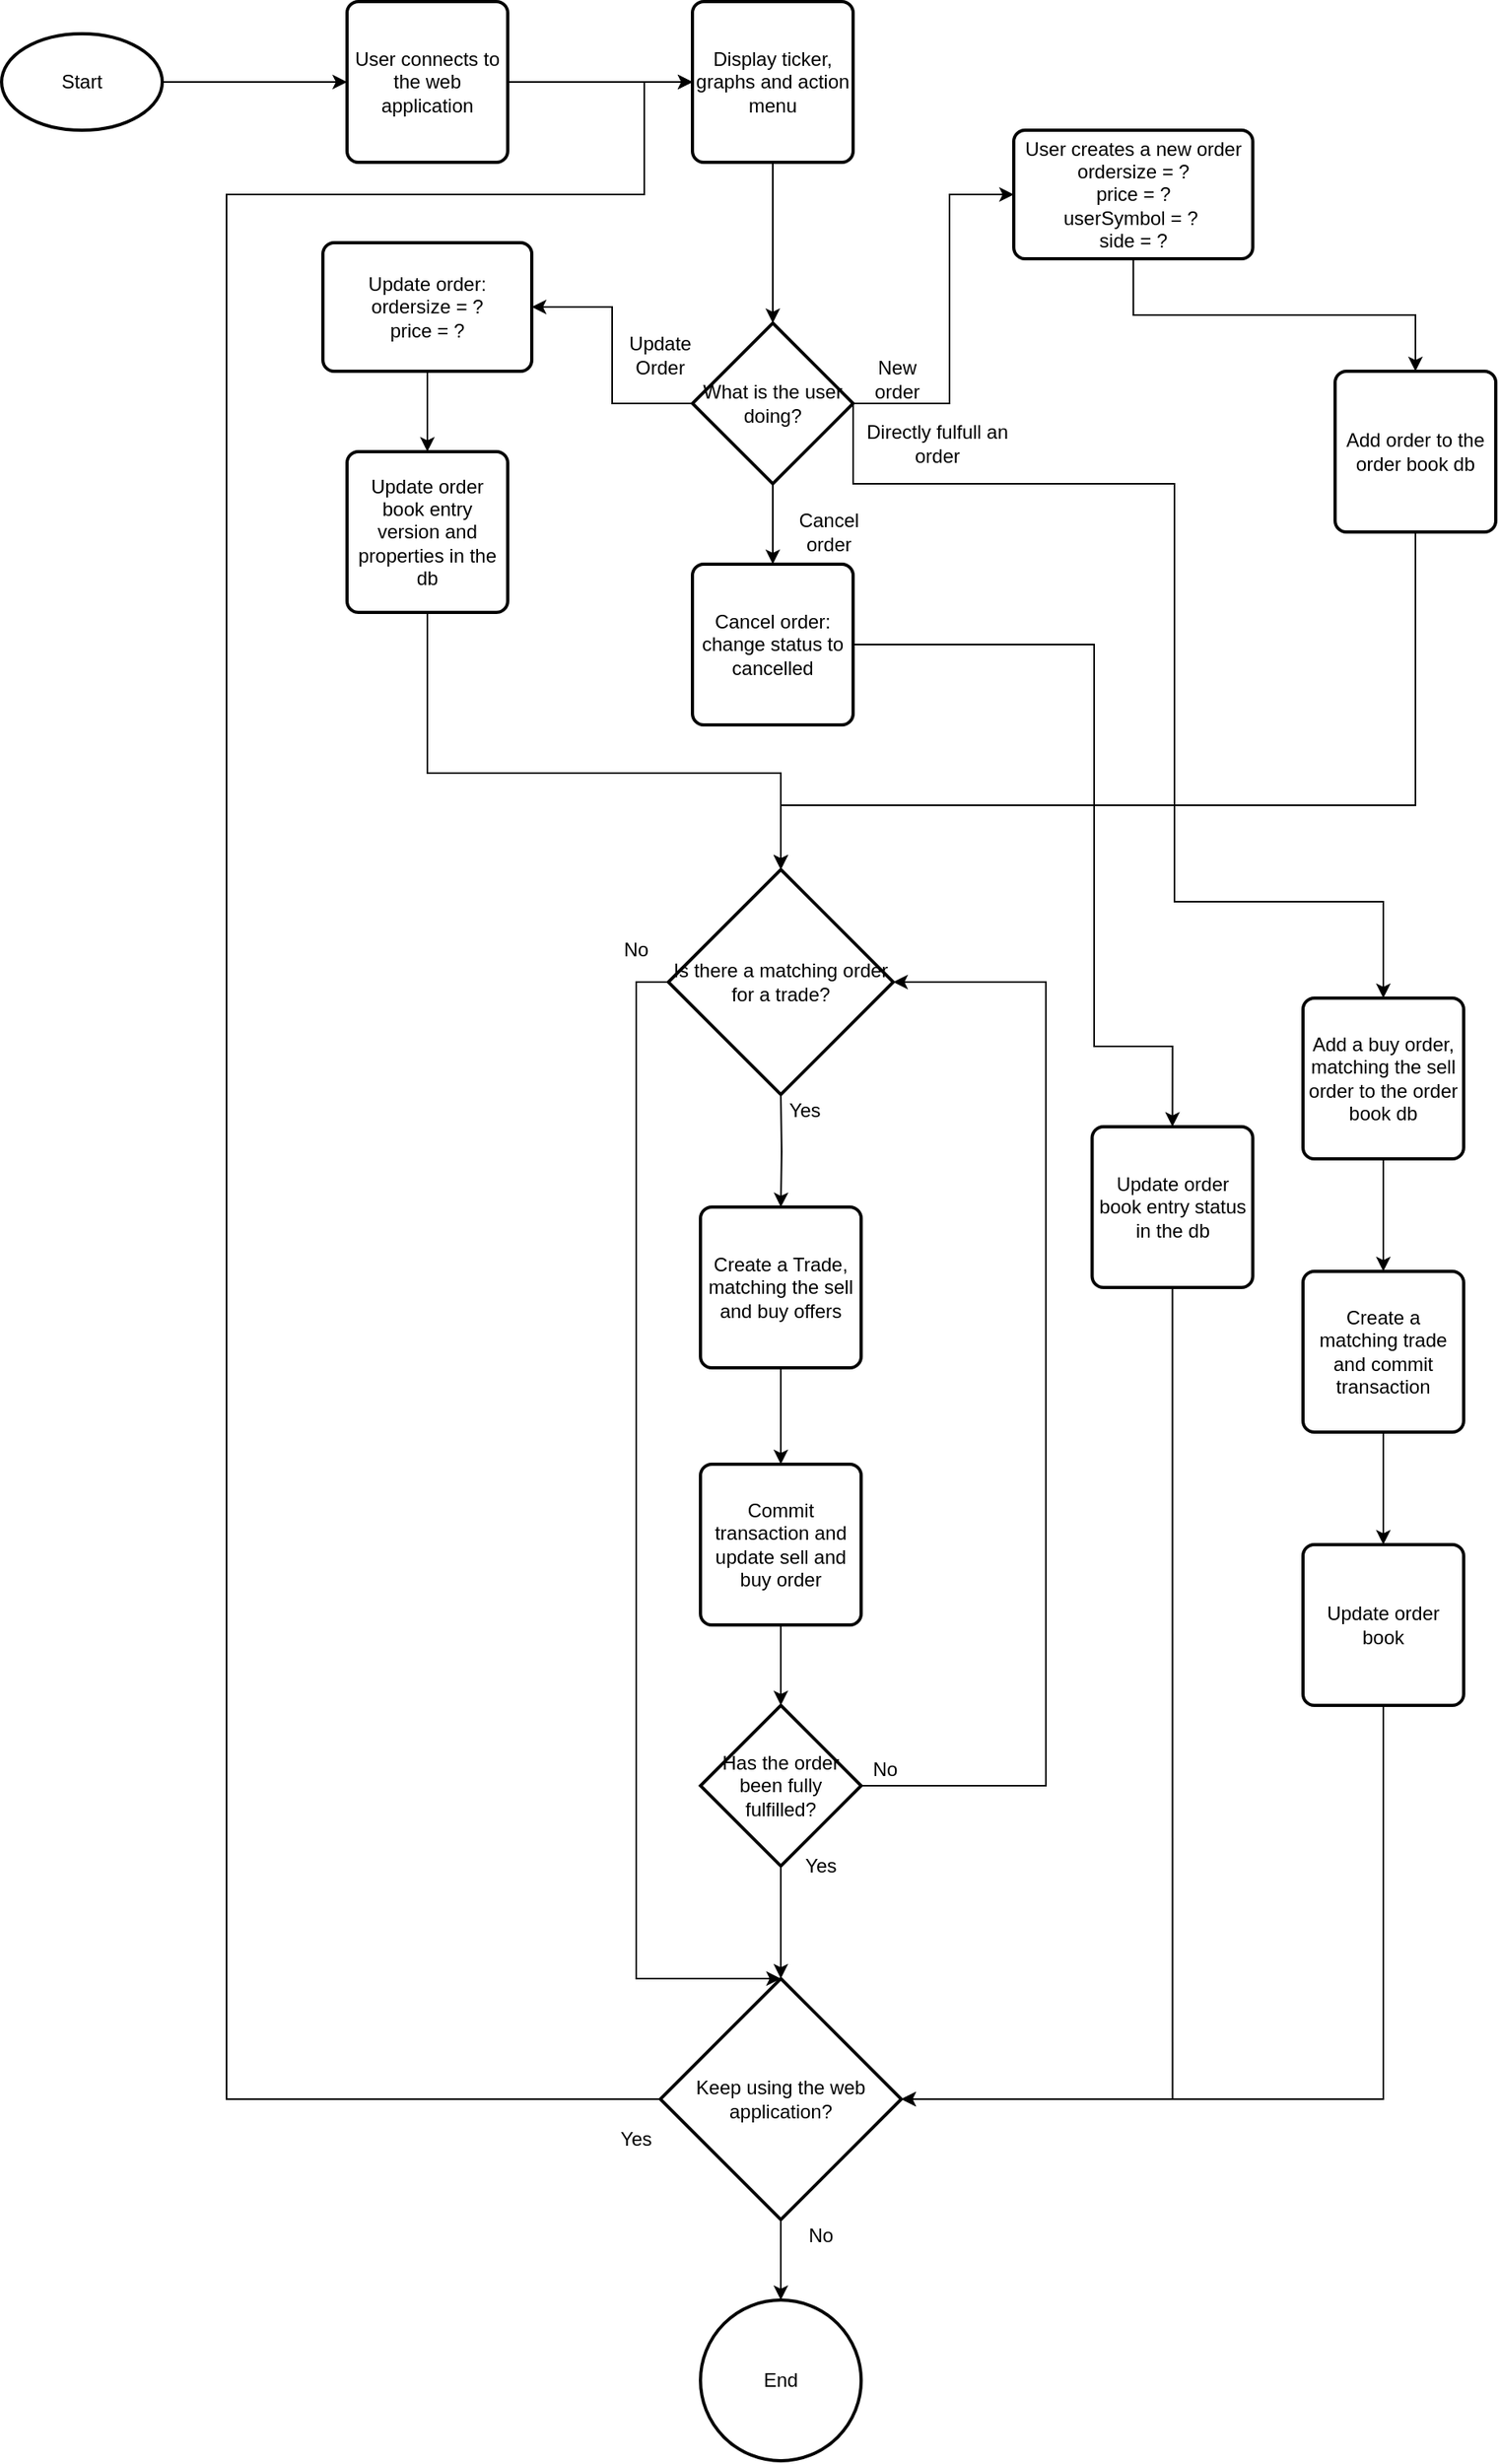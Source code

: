<mxfile version="13.6.4" type="device" pages="2"><diagram name="Class Diagram" id="c9db0220-8083-56f3-ca83-edcdcd058819"><mxGraphModel dx="1038" dy="575" grid="1" gridSize="10" guides="1" tooltips="1" connect="1" arrows="1" fold="1" page="1" pageScale="1.5" pageWidth="826" pageHeight="1169" background="#ffffff" math="0" shadow="0"><root><mxCell id="0" style=";html=1;"/><mxCell id="1" style=";html=1;" parent="0"/><mxCell id="uAlCHjeDoENO9t3hPxoc-18" style="edgeStyle=orthogonalEdgeStyle;rounded=0;orthogonalLoop=1;jettySize=auto;html=1;exitX=1;exitY=0.5;exitDx=0;exitDy=0;exitPerimeter=0;entryX=0;entryY=0.5;entryDx=0;entryDy=0;" parent="1" source="UFFbLQDAGfpdhHwSyLC5-91" target="uAlCHjeDoENO9t3hPxoc-12" edge="1"><mxGeometry relative="1" as="geometry"/></mxCell><mxCell id="UFFbLQDAGfpdhHwSyLC5-91" value="Start" style="strokeWidth=2;html=1;shape=mxgraph.flowchart.start_1;whiteSpace=wrap;" parent="1" vertex="1"><mxGeometry x="130" y="90" width="100" height="60" as="geometry"/></mxCell><mxCell id="UFFbLQDAGfpdhHwSyLC5-118" style="edgeStyle=orthogonalEdgeStyle;rounded=0;orthogonalLoop=1;jettySize=auto;html=1;exitX=0.5;exitY=1;exitDx=0;exitDy=0;entryX=0.5;entryY=0;entryDx=0;entryDy=0;" parent="1" source="UFFbLQDAGfpdhHwSyLC5-92" target="UFFbLQDAGfpdhHwSyLC5-98" edge="1"><mxGeometry relative="1" as="geometry"/></mxCell><mxCell id="UFFbLQDAGfpdhHwSyLC5-92" value="User creates a new order&lt;br&gt;ordersize = ?&lt;br&gt;price = ?&lt;br&gt;userSymbol = ?&amp;nbsp;&lt;br&gt;side = ?" style="rounded=1;whiteSpace=wrap;html=1;absoluteArcSize=1;arcSize=14;strokeWidth=2;" parent="1" vertex="1"><mxGeometry x="760" y="150" width="148.75" height="80" as="geometry"/></mxCell><mxCell id="UFFbLQDAGfpdhHwSyLC5-115" style="edgeStyle=orthogonalEdgeStyle;rounded=0;orthogonalLoop=1;jettySize=auto;html=1;exitX=0.5;exitY=1;exitDx=0;exitDy=0;entryX=0.5;entryY=0;entryDx=0;entryDy=0;entryPerimeter=0;" parent="1" source="UFFbLQDAGfpdhHwSyLC5-98" target="UFFbLQDAGfpdhHwSyLC5-126" edge="1"><mxGeometry relative="1" as="geometry"><mxPoint x="615" y="500" as="targetPoint"/><Array as="points"><mxPoint x="1010" y="570"/><mxPoint x="615" y="570"/></Array></mxGeometry></mxCell><mxCell id="UFFbLQDAGfpdhHwSyLC5-98" value="Add order to the order book db" style="rounded=1;whiteSpace=wrap;html=1;absoluteArcSize=1;arcSize=14;strokeWidth=2;" parent="1" vertex="1"><mxGeometry x="960" y="300" width="100" height="100" as="geometry"/></mxCell><mxCell id="UFFbLQDAGfpdhHwSyLC5-109" style="edgeStyle=orthogonalEdgeStyle;rounded=0;orthogonalLoop=1;jettySize=auto;html=1;exitX=0.5;exitY=1;exitDx=0;exitDy=0;entryX=0.5;entryY=0;entryDx=0;entryDy=0;" parent="1" source="UFFbLQDAGfpdhHwSyLC5-105" target="UFFbLQDAGfpdhHwSyLC5-108" edge="1"><mxGeometry relative="1" as="geometry"/></mxCell><mxCell id="UFFbLQDAGfpdhHwSyLC5-105" value="Create a Trade, matching the sell and buy offers" style="rounded=1;whiteSpace=wrap;html=1;absoluteArcSize=1;arcSize=14;strokeWidth=2;" parent="1" vertex="1"><mxGeometry x="565" y="820" width="100" height="100" as="geometry"/></mxCell><mxCell id="UFFbLQDAGfpdhHwSyLC5-131" style="edgeStyle=orthogonalEdgeStyle;rounded=0;orthogonalLoop=1;jettySize=auto;html=1;exitX=0.5;exitY=1;exitDx=0;exitDy=0;entryX=0.5;entryY=0;entryDx=0;entryDy=0;entryPerimeter=0;" parent="1" source="UFFbLQDAGfpdhHwSyLC5-108" target="UFFbLQDAGfpdhHwSyLC5-130" edge="1"><mxGeometry relative="1" as="geometry"/></mxCell><mxCell id="UFFbLQDAGfpdhHwSyLC5-108" value="Commit transaction and update sell and buy order" style="rounded=1;whiteSpace=wrap;html=1;absoluteArcSize=1;arcSize=14;strokeWidth=2;" parent="1" vertex="1"><mxGeometry x="565" y="980" width="100" height="100" as="geometry"/></mxCell><mxCell id="UFFbLQDAGfpdhHwSyLC5-127" style="edgeStyle=orthogonalEdgeStyle;rounded=0;orthogonalLoop=1;jettySize=auto;html=1;exitX=0.5;exitY=1;exitDx=0;exitDy=0;exitPerimeter=0;entryX=0.5;entryY=0;entryDx=0;entryDy=0;" parent="1" target="UFFbLQDAGfpdhHwSyLC5-105" edge="1"><mxGeometry relative="1" as="geometry"><mxPoint x="615" y="750" as="sourcePoint"/></mxGeometry></mxCell><mxCell id="uAlCHjeDoENO9t3hPxoc-43" style="edgeStyle=orthogonalEdgeStyle;rounded=0;orthogonalLoop=1;jettySize=auto;html=1;exitX=0;exitY=0.5;exitDx=0;exitDy=0;exitPerimeter=0;entryX=0.5;entryY=0;entryDx=0;entryDy=0;entryPerimeter=0;" parent="1" source="UFFbLQDAGfpdhHwSyLC5-126" target="uAlCHjeDoENO9t3hPxoc-38" edge="1"><mxGeometry relative="1" as="geometry"><Array as="points"><mxPoint x="525" y="680"/><mxPoint x="525" y="1300"/></Array></mxGeometry></mxCell><mxCell id="UFFbLQDAGfpdhHwSyLC5-126" value="Is there a matching order for a trade?" style="strokeWidth=2;html=1;shape=mxgraph.flowchart.decision;whiteSpace=wrap;" parent="1" vertex="1"><mxGeometry x="545" y="610" width="140" height="140" as="geometry"/></mxCell><mxCell id="UFFbLQDAGfpdhHwSyLC5-128" value="Yes" style="text;html=1;strokeColor=none;fillColor=none;align=center;verticalAlign=middle;whiteSpace=wrap;rounded=0;" parent="1" vertex="1"><mxGeometry x="610" y="750" width="40" height="20" as="geometry"/></mxCell><mxCell id="UFFbLQDAGfpdhHwSyLC5-132" style="edgeStyle=orthogonalEdgeStyle;rounded=0;orthogonalLoop=1;jettySize=auto;html=1;exitX=1;exitY=0.5;exitDx=0;exitDy=0;exitPerimeter=0;entryX=1;entryY=0.5;entryDx=0;entryDy=0;entryPerimeter=0;" parent="1" source="UFFbLQDAGfpdhHwSyLC5-130" edge="1"><mxGeometry relative="1" as="geometry"><Array as="points"><mxPoint x="780" y="1180"/><mxPoint x="780" y="680"/></Array><mxPoint x="685" y="680" as="targetPoint"/></mxGeometry></mxCell><mxCell id="uAlCHjeDoENO9t3hPxoc-39" style="edgeStyle=orthogonalEdgeStyle;rounded=0;orthogonalLoop=1;jettySize=auto;html=1;exitX=0.5;exitY=1;exitDx=0;exitDy=0;exitPerimeter=0;entryX=0.5;entryY=0;entryDx=0;entryDy=0;entryPerimeter=0;" parent="1" source="UFFbLQDAGfpdhHwSyLC5-130" target="uAlCHjeDoENO9t3hPxoc-38" edge="1"><mxGeometry relative="1" as="geometry"/></mxCell><mxCell id="UFFbLQDAGfpdhHwSyLC5-130" value="Has the order been fully fulfilled?" style="strokeWidth=2;html=1;shape=mxgraph.flowchart.decision;whiteSpace=wrap;" parent="1" vertex="1"><mxGeometry x="565" y="1130" width="100" height="100" as="geometry"/></mxCell><mxCell id="UFFbLQDAGfpdhHwSyLC5-133" value="No" style="text;html=1;strokeColor=none;fillColor=none;align=center;verticalAlign=middle;whiteSpace=wrap;rounded=0;" parent="1" vertex="1"><mxGeometry x="660" y="1160" width="40" height="20" as="geometry"/></mxCell><mxCell id="UFFbLQDAGfpdhHwSyLC5-135" value="No" style="text;html=1;strokeColor=none;fillColor=none;align=center;verticalAlign=middle;whiteSpace=wrap;rounded=0;" parent="1" vertex="1"><mxGeometry x="505" y="650" width="40" height="20" as="geometry"/></mxCell><mxCell id="UFFbLQDAGfpdhHwSyLC5-137" value="End" style="strokeWidth=2;html=1;shape=mxgraph.flowchart.start_2;whiteSpace=wrap;" parent="1" vertex="1"><mxGeometry x="565" y="1500" width="100" height="100" as="geometry"/></mxCell><mxCell id="UFFbLQDAGfpdhHwSyLC5-139" value="Yes" style="text;html=1;strokeColor=none;fillColor=none;align=center;verticalAlign=middle;whiteSpace=wrap;rounded=0;" parent="1" vertex="1"><mxGeometry x="620" y="1220" width="40" height="20" as="geometry"/></mxCell><mxCell id="uAlCHjeDoENO9t3hPxoc-7" style="edgeStyle=orthogonalEdgeStyle;rounded=0;orthogonalLoop=1;jettySize=auto;html=1;exitX=0.5;exitY=1;exitDx=0;exitDy=0;entryX=0.5;entryY=0;entryDx=0;entryDy=0;" parent="1" source="UFFbLQDAGfpdhHwSyLC5-141" target="UFFbLQDAGfpdhHwSyLC5-146" edge="1"><mxGeometry relative="1" as="geometry"/></mxCell><mxCell id="UFFbLQDAGfpdhHwSyLC5-141" value="Update order:&lt;br&gt;ordersize = ?&lt;br&gt;price = ?" style="rounded=1;whiteSpace=wrap;html=1;absoluteArcSize=1;arcSize=14;strokeWidth=2;" parent="1" vertex="1"><mxGeometry x="330" y="220" width="130" height="80" as="geometry"/></mxCell><mxCell id="UFFbLQDAGfpdhHwSyLC5-144" style="edgeStyle=orthogonalEdgeStyle;rounded=0;orthogonalLoop=1;jettySize=auto;html=1;exitX=0;exitY=0.5;exitDx=0;exitDy=0;exitPerimeter=0;entryX=1;entryY=0.5;entryDx=0;entryDy=0;" parent="1" source="UFFbLQDAGfpdhHwSyLC5-142" target="UFFbLQDAGfpdhHwSyLC5-141" edge="1"><mxGeometry relative="1" as="geometry"/></mxCell><mxCell id="UFFbLQDAGfpdhHwSyLC5-145" style="edgeStyle=orthogonalEdgeStyle;rounded=0;orthogonalLoop=1;jettySize=auto;html=1;exitX=1;exitY=0.5;exitDx=0;exitDy=0;exitPerimeter=0;entryX=0;entryY=0.5;entryDx=0;entryDy=0;" parent="1" source="UFFbLQDAGfpdhHwSyLC5-142" target="UFFbLQDAGfpdhHwSyLC5-92" edge="1"><mxGeometry relative="1" as="geometry"><Array as="points"><mxPoint x="720" y="320"/><mxPoint x="720" y="190"/></Array></mxGeometry></mxCell><mxCell id="uAlCHjeDoENO9t3hPxoc-3" style="edgeStyle=orthogonalEdgeStyle;rounded=0;orthogonalLoop=1;jettySize=auto;html=1;exitX=0.5;exitY=1;exitDx=0;exitDy=0;exitPerimeter=0;entryX=0.5;entryY=0;entryDx=0;entryDy=0;" parent="1" source="UFFbLQDAGfpdhHwSyLC5-142" target="uAlCHjeDoENO9t3hPxoc-1" edge="1"><mxGeometry relative="1" as="geometry"/></mxCell><mxCell id="uAlCHjeDoENO9t3hPxoc-29" style="edgeStyle=orthogonalEdgeStyle;rounded=0;orthogonalLoop=1;jettySize=auto;html=1;exitX=1;exitY=0.5;exitDx=0;exitDy=0;exitPerimeter=0;entryX=0.5;entryY=0;entryDx=0;entryDy=0;" parent="1" source="UFFbLQDAGfpdhHwSyLC5-142" target="uAlCHjeDoENO9t3hPxoc-27" edge="1"><mxGeometry relative="1" as="geometry"><Array as="points"><mxPoint x="660" y="370"/><mxPoint x="860" y="370"/><mxPoint x="860" y="630"/><mxPoint x="990" y="630"/></Array></mxGeometry></mxCell><mxCell id="UFFbLQDAGfpdhHwSyLC5-142" value="What is the user doing?" style="strokeWidth=2;html=1;shape=mxgraph.flowchart.decision;whiteSpace=wrap;" parent="1" vertex="1"><mxGeometry x="560" y="270" width="100" height="100" as="geometry"/></mxCell><mxCell id="uAlCHjeDoENO9t3hPxoc-10" style="edgeStyle=orthogonalEdgeStyle;rounded=0;orthogonalLoop=1;jettySize=auto;html=1;exitX=0.5;exitY=1;exitDx=0;exitDy=0;entryX=0.5;entryY=0;entryDx=0;entryDy=0;entryPerimeter=0;" parent="1" source="UFFbLQDAGfpdhHwSyLC5-146" target="UFFbLQDAGfpdhHwSyLC5-126" edge="1"><mxGeometry relative="1" as="geometry"><Array as="points"><mxPoint x="395" y="550"/><mxPoint x="615" y="550"/></Array></mxGeometry></mxCell><mxCell id="UFFbLQDAGfpdhHwSyLC5-146" value="Update order book entry version and properties in the db" style="rounded=1;whiteSpace=wrap;html=1;absoluteArcSize=1;arcSize=14;strokeWidth=2;" parent="1" vertex="1"><mxGeometry x="345" y="350" width="100" height="100" as="geometry"/></mxCell><mxCell id="UFFbLQDAGfpdhHwSyLC5-154" value="Update Order" style="text;html=1;strokeColor=none;fillColor=none;align=center;verticalAlign=middle;whiteSpace=wrap;rounded=0;" parent="1" vertex="1"><mxGeometry x="520" y="280" width="40" height="20" as="geometry"/></mxCell><mxCell id="UFFbLQDAGfpdhHwSyLC5-155" value="New order" style="text;html=1;strokeColor=none;fillColor=none;align=center;verticalAlign=middle;whiteSpace=wrap;rounded=0;" parent="1" vertex="1"><mxGeometry x="660" y="290" width="55" height="30" as="geometry"/></mxCell><mxCell id="uAlCHjeDoENO9t3hPxoc-36" style="edgeStyle=orthogonalEdgeStyle;rounded=0;orthogonalLoop=1;jettySize=auto;html=1;exitX=1;exitY=0.5;exitDx=0;exitDy=0;entryX=0.5;entryY=0;entryDx=0;entryDy=0;" parent="1" source="uAlCHjeDoENO9t3hPxoc-1" target="uAlCHjeDoENO9t3hPxoc-35" edge="1"><mxGeometry relative="1" as="geometry"><Array as="points"><mxPoint x="810" y="470"/><mxPoint x="810" y="720"/><mxPoint x="859" y="720"/></Array></mxGeometry></mxCell><mxCell id="uAlCHjeDoENO9t3hPxoc-1" value="Cancel order:&lt;br&gt;change status to cancelled" style="rounded=1;whiteSpace=wrap;html=1;absoluteArcSize=1;arcSize=14;strokeWidth=2;" parent="1" vertex="1"><mxGeometry x="560" y="420" width="100" height="100" as="geometry"/></mxCell><mxCell id="uAlCHjeDoENO9t3hPxoc-8" value="Cancel order" style="text;html=1;strokeColor=none;fillColor=none;align=center;verticalAlign=middle;whiteSpace=wrap;rounded=0;" parent="1" vertex="1"><mxGeometry x="610" y="390" width="70" height="20" as="geometry"/></mxCell><mxCell id="uAlCHjeDoENO9t3hPxoc-16" style="edgeStyle=orthogonalEdgeStyle;rounded=0;orthogonalLoop=1;jettySize=auto;html=1;exitX=1;exitY=0.5;exitDx=0;exitDy=0;entryX=0;entryY=0.5;entryDx=0;entryDy=0;" parent="1" source="uAlCHjeDoENO9t3hPxoc-12" target="uAlCHjeDoENO9t3hPxoc-15" edge="1"><mxGeometry relative="1" as="geometry"/></mxCell><mxCell id="uAlCHjeDoENO9t3hPxoc-12" value="User connects to the web application" style="rounded=1;whiteSpace=wrap;html=1;absoluteArcSize=1;arcSize=14;strokeWidth=2;" parent="1" vertex="1"><mxGeometry x="345" y="70" width="100" height="100" as="geometry"/></mxCell><mxCell id="uAlCHjeDoENO9t3hPxoc-17" style="edgeStyle=orthogonalEdgeStyle;rounded=0;orthogonalLoop=1;jettySize=auto;html=1;exitX=0.5;exitY=1;exitDx=0;exitDy=0;entryX=0.5;entryY=0;entryDx=0;entryDy=0;entryPerimeter=0;" parent="1" source="uAlCHjeDoENO9t3hPxoc-15" target="UFFbLQDAGfpdhHwSyLC5-142" edge="1"><mxGeometry relative="1" as="geometry"/></mxCell><mxCell id="uAlCHjeDoENO9t3hPxoc-15" value="Display ticker, graphs and action menu" style="rounded=1;whiteSpace=wrap;html=1;absoluteArcSize=1;arcSize=14;strokeWidth=2;" parent="1" vertex="1"><mxGeometry x="560" y="70" width="100" height="100" as="geometry"/></mxCell><mxCell id="uAlCHjeDoENO9t3hPxoc-22" value="Directly fulfull an order" style="text;html=1;strokeColor=none;fillColor=none;align=center;verticalAlign=middle;whiteSpace=wrap;rounded=0;" parent="1" vertex="1"><mxGeometry x="665" y="330" width="95" height="30" as="geometry"/></mxCell><mxCell id="uAlCHjeDoENO9t3hPxoc-30" style="edgeStyle=orthogonalEdgeStyle;rounded=0;orthogonalLoop=1;jettySize=auto;html=1;exitX=0.5;exitY=1;exitDx=0;exitDy=0;entryX=0.5;entryY=0;entryDx=0;entryDy=0;" parent="1" source="uAlCHjeDoENO9t3hPxoc-27" target="uAlCHjeDoENO9t3hPxoc-28" edge="1"><mxGeometry relative="1" as="geometry"/></mxCell><mxCell id="uAlCHjeDoENO9t3hPxoc-27" value="Add a buy order, matching the sell order to the order book db" style="rounded=1;whiteSpace=wrap;html=1;absoluteArcSize=1;arcSize=14;strokeWidth=2;" parent="1" vertex="1"><mxGeometry x="940" y="690" width="100" height="100" as="geometry"/></mxCell><mxCell id="uAlCHjeDoENO9t3hPxoc-32" style="edgeStyle=orthogonalEdgeStyle;rounded=0;orthogonalLoop=1;jettySize=auto;html=1;exitX=0.5;exitY=1;exitDx=0;exitDy=0;entryX=0.5;entryY=0;entryDx=0;entryDy=0;" parent="1" source="uAlCHjeDoENO9t3hPxoc-28" target="uAlCHjeDoENO9t3hPxoc-31" edge="1"><mxGeometry relative="1" as="geometry"/></mxCell><mxCell id="uAlCHjeDoENO9t3hPxoc-28" value="Create a matching trade and commit transaction" style="rounded=1;whiteSpace=wrap;html=1;absoluteArcSize=1;arcSize=14;strokeWidth=2;" parent="1" vertex="1"><mxGeometry x="940" y="860" width="100" height="100" as="geometry"/></mxCell><mxCell id="uAlCHjeDoENO9t3hPxoc-41" style="edgeStyle=orthogonalEdgeStyle;rounded=0;orthogonalLoop=1;jettySize=auto;html=1;exitX=0.5;exitY=1;exitDx=0;exitDy=0;entryX=1;entryY=0.5;entryDx=0;entryDy=0;entryPerimeter=0;" parent="1" source="uAlCHjeDoENO9t3hPxoc-31" target="uAlCHjeDoENO9t3hPxoc-38" edge="1"><mxGeometry relative="1" as="geometry"/></mxCell><mxCell id="uAlCHjeDoENO9t3hPxoc-31" value="Update order book" style="rounded=1;whiteSpace=wrap;html=1;absoluteArcSize=1;arcSize=14;strokeWidth=2;" parent="1" vertex="1"><mxGeometry x="940" y="1030" width="100" height="100" as="geometry"/></mxCell><mxCell id="uAlCHjeDoENO9t3hPxoc-42" style="edgeStyle=orthogonalEdgeStyle;rounded=0;orthogonalLoop=1;jettySize=auto;html=1;exitX=0.5;exitY=1;exitDx=0;exitDy=0;entryX=1;entryY=0.5;entryDx=0;entryDy=0;entryPerimeter=0;" parent="1" source="uAlCHjeDoENO9t3hPxoc-35" target="uAlCHjeDoENO9t3hPxoc-38" edge="1"><mxGeometry relative="1" as="geometry"/></mxCell><mxCell id="uAlCHjeDoENO9t3hPxoc-35" value="Update order book entry status in the db" style="rounded=1;whiteSpace=wrap;html=1;absoluteArcSize=1;arcSize=14;strokeWidth=2;" parent="1" vertex="1"><mxGeometry x="808.75" y="770" width="100" height="100" as="geometry"/></mxCell><mxCell id="uAlCHjeDoENO9t3hPxoc-44" style="edgeStyle=orthogonalEdgeStyle;rounded=0;orthogonalLoop=1;jettySize=auto;html=1;exitX=0.5;exitY=1;exitDx=0;exitDy=0;exitPerimeter=0;" parent="1" source="uAlCHjeDoENO9t3hPxoc-38" target="UFFbLQDAGfpdhHwSyLC5-137" edge="1"><mxGeometry relative="1" as="geometry"/></mxCell><mxCell id="uAlCHjeDoENO9t3hPxoc-47" style="edgeStyle=orthogonalEdgeStyle;rounded=0;orthogonalLoop=1;jettySize=auto;html=1;exitX=0;exitY=0.5;exitDx=0;exitDy=0;exitPerimeter=0;entryX=0;entryY=0.5;entryDx=0;entryDy=0;" parent="1" source="uAlCHjeDoENO9t3hPxoc-38" target="uAlCHjeDoENO9t3hPxoc-15" edge="1"><mxGeometry relative="1" as="geometry"><Array as="points"><mxPoint x="270" y="1375"/><mxPoint x="270" y="190"/><mxPoint x="530" y="190"/><mxPoint x="530" y="120"/></Array></mxGeometry></mxCell><mxCell id="uAlCHjeDoENO9t3hPxoc-38" value="Keep using the web application?" style="strokeWidth=2;html=1;shape=mxgraph.flowchart.decision;whiteSpace=wrap;" parent="1" vertex="1"><mxGeometry x="540" y="1300" width="150" height="150" as="geometry"/></mxCell><mxCell id="uAlCHjeDoENO9t3hPxoc-45" value="No" style="text;html=1;strokeColor=none;fillColor=none;align=center;verticalAlign=middle;whiteSpace=wrap;rounded=0;" parent="1" vertex="1"><mxGeometry x="620" y="1450" width="40" height="20" as="geometry"/></mxCell><mxCell id="uAlCHjeDoENO9t3hPxoc-46" value="Yes" style="text;html=1;strokeColor=none;fillColor=none;align=center;verticalAlign=middle;whiteSpace=wrap;rounded=0;" parent="1" vertex="1"><mxGeometry x="505" y="1390" width="40" height="20" as="geometry"/></mxCell></root></mxGraphModel></diagram><diagram id="gcq4Zf2nm8_5AGsRYwLd" name="ERD"><mxGraphModel dx="1038" dy="575" grid="1" gridSize="10" guides="1" tooltips="1" connect="1" arrows="1" fold="1" page="1" pageScale="1" pageWidth="827" pageHeight="1169" math="0" shadow="0"><root><mxCell id="vWnngpcXVB54nkzd4caZ-0"/><mxCell id="vWnngpcXVB54nkzd4caZ-1" parent="vWnngpcXVB54nkzd4caZ-0"/><mxCell id="vWnngpcXVB54nkzd4caZ-86" value="" style="edgeStyle=entityRelationEdgeStyle;fontSize=12;html=1;endArrow=ERoneToMany;entryX=0;entryY=0.5;entryDx=0;entryDy=0;exitX=1;exitY=0.5;exitDx=0;exitDy=0;strokeColor=#000000;" parent="vWnngpcXVB54nkzd4caZ-1" source="vWnngpcXVB54nkzd4caZ-74" target="vWnngpcXVB54nkzd4caZ-33" edge="1"><mxGeometry width="100" height="100" relative="1" as="geometry"><mxPoint x="320" y="320" as="sourcePoint"/><mxPoint x="370" y="170" as="targetPoint"/></mxGeometry></mxCell><mxCell id="vWnngpcXVB54nkzd4caZ-60" value="trade" style="shape=table;startSize=30;container=1;collapsible=1;childLayout=tableLayout;fixedRows=1;rowLines=0;fontStyle=1;align=center;resizeLast=1;fillColor=#FFE599;strokeColor=#000000;" parent="vWnngpcXVB54nkzd4caZ-1" vertex="1"><mxGeometry x="90" y="80" width="200" height="210" as="geometry"/></mxCell><mxCell id="vWnngpcXVB54nkzd4caZ-61" value="" style="shape=partialRectangle;collapsible=0;dropTarget=0;pointerEvents=0;fillColor=none;top=0;left=0;bottom=1;right=0;points=[[0,0.5],[1,0.5]];portConstraint=eastwest;strokeColor=#000000;" parent="vWnngpcXVB54nkzd4caZ-60" vertex="1"><mxGeometry y="30" width="200" height="30" as="geometry"/></mxCell><mxCell id="vWnngpcXVB54nkzd4caZ-62" value="PK" style="shape=partialRectangle;connectable=0;fillColor=#FFE599;top=0;left=0;bottom=0;right=0;fontStyle=1;overflow=hidden;strokeColor=#000000;" parent="vWnngpcXVB54nkzd4caZ-61" vertex="1"><mxGeometry width="30" height="30" as="geometry"/></mxCell><mxCell id="vWnngpcXVB54nkzd4caZ-63" value="id: INT AUTO_INCREMENT" style="shape=partialRectangle;connectable=0;fillColor=#FFE599;top=0;left=0;bottom=0;right=0;align=left;spacingLeft=6;fontStyle=5;overflow=hidden;strokeColor=#000000;" parent="vWnngpcXVB54nkzd4caZ-61" vertex="1"><mxGeometry x="30" width="170" height="30" as="geometry"/></mxCell><mxCell id="vWnngpcXVB54nkzd4caZ-74" value="" style="shape=partialRectangle;collapsible=0;dropTarget=0;pointerEvents=0;fillColor=none;top=0;left=0;bottom=0;right=0;points=[[0,0.5],[1,0.5]];portConstraint=eastwest;strokeColor=#000000;" parent="vWnngpcXVB54nkzd4caZ-60" vertex="1"><mxGeometry y="60" width="200" height="30" as="geometry"/></mxCell><mxCell id="vWnngpcXVB54nkzd4caZ-75" value="FK" style="shape=partialRectangle;connectable=0;fillColor=#FFE599;top=0;left=0;bottom=0;right=0;fontStyle=0;overflow=hidden;strokeColor=#000000;" parent="vWnngpcXVB54nkzd4caZ-74" vertex="1"><mxGeometry width="30" height="30" as="geometry"/></mxCell><mxCell id="vWnngpcXVB54nkzd4caZ-76" value="buyId: INT" style="shape=partialRectangle;connectable=0;fillColor=#FFE599;top=0;left=0;bottom=0;right=0;align=left;spacingLeft=6;fontStyle=0;overflow=hidden;strokeColor=#000000;" parent="vWnngpcXVB54nkzd4caZ-74" vertex="1"><mxGeometry x="30" width="170" height="30" as="geometry"/></mxCell><mxCell id="vWnngpcXVB54nkzd4caZ-78" value="" style="shape=partialRectangle;collapsible=0;dropTarget=0;pointerEvents=0;fillColor=none;top=0;left=0;bottom=0;right=0;points=[[0,0.5],[1,0.5]];portConstraint=eastwest;strokeColor=#000000;" parent="vWnngpcXVB54nkzd4caZ-60" vertex="1"><mxGeometry y="90" width="200" height="30" as="geometry"/></mxCell><mxCell id="vWnngpcXVB54nkzd4caZ-79" value="FK" style="shape=partialRectangle;connectable=0;fillColor=#FFE599;top=0;left=0;bottom=0;right=0;fontStyle=0;overflow=hidden;strokeColor=#000000;" parent="vWnngpcXVB54nkzd4caZ-78" vertex="1"><mxGeometry width="30" height="30" as="geometry"/></mxCell><mxCell id="vWnngpcXVB54nkzd4caZ-80" value="sellId: INT" style="shape=partialRectangle;connectable=0;fillColor=#FFE599;top=0;left=0;bottom=0;right=0;align=left;spacingLeft=6;fontStyle=0;overflow=hidden;strokeColor=#000000;" parent="vWnngpcXVB54nkzd4caZ-78" vertex="1"><mxGeometry x="30" width="170" height="30" as="geometry"/></mxCell><mxCell id="vWnngpcXVB54nkzd4caZ-64" value="" style="shape=partialRectangle;collapsible=0;dropTarget=0;pointerEvents=0;fillColor=none;top=0;left=0;bottom=0;right=0;points=[[0,0.5],[1,0.5]];portConstraint=eastwest;strokeColor=#000000;" parent="vWnngpcXVB54nkzd4caZ-60" vertex="1"><mxGeometry y="120" width="200" height="30" as="geometry"/></mxCell><mxCell id="vWnngpcXVB54nkzd4caZ-65" value="" style="shape=partialRectangle;connectable=0;fillColor=#FFE599;top=0;left=0;bottom=0;right=0;editable=1;overflow=hidden;strokeColor=#000000;" parent="vWnngpcXVB54nkzd4caZ-64" vertex="1"><mxGeometry width="30" height="30" as="geometry"/></mxCell><mxCell id="vWnngpcXVB54nkzd4caZ-66" value="tradeTime: datetime" style="shape=partialRectangle;connectable=0;fillColor=#FFE599;top=0;left=0;bottom=0;right=0;align=left;spacingLeft=6;overflow=hidden;strokeColor=#000000;" parent="vWnngpcXVB54nkzd4caZ-64" vertex="1"><mxGeometry x="30" width="170" height="30" as="geometry"/></mxCell><mxCell id="vWnngpcXVB54nkzd4caZ-67" value="" style="shape=partialRectangle;collapsible=0;dropTarget=0;pointerEvents=0;fillColor=none;top=0;left=0;bottom=0;right=0;points=[[0,0.5],[1,0.5]];portConstraint=eastwest;strokeColor=#000000;" parent="vWnngpcXVB54nkzd4caZ-60" vertex="1"><mxGeometry y="150" width="200" height="30" as="geometry"/></mxCell><mxCell id="vWnngpcXVB54nkzd4caZ-68" value="" style="shape=partialRectangle;connectable=0;fillColor=#FFE599;top=0;left=0;bottom=0;right=0;editable=1;overflow=hidden;strokeColor=#000000;" parent="vWnngpcXVB54nkzd4caZ-67" vertex="1"><mxGeometry width="30" height="30" as="geometry"/></mxCell><mxCell id="vWnngpcXVB54nkzd4caZ-69" value="tradePrize: decimal(10,2)" style="shape=partialRectangle;connectable=0;fillColor=#FFE599;top=0;left=0;bottom=0;right=0;align=left;spacingLeft=6;overflow=hidden;strokeColor=#000000;" parent="vWnngpcXVB54nkzd4caZ-67" vertex="1"><mxGeometry x="30" width="170" height="30" as="geometry"/></mxCell><mxCell id="vWnngpcXVB54nkzd4caZ-70" value="" style="shape=partialRectangle;collapsible=0;dropTarget=0;pointerEvents=0;fillColor=none;top=0;left=0;bottom=0;right=0;points=[[0,0.5],[1,0.5]];portConstraint=eastwest;strokeColor=#000000;" parent="vWnngpcXVB54nkzd4caZ-60" vertex="1"><mxGeometry y="180" width="200" height="30" as="geometry"/></mxCell><mxCell id="vWnngpcXVB54nkzd4caZ-71" value="" style="shape=partialRectangle;connectable=0;fillColor=#FFE599;top=0;left=0;bottom=0;right=0;editable=1;overflow=hidden;strokeColor=#000000;" parent="vWnngpcXVB54nkzd4caZ-70" vertex="1"><mxGeometry width="30" height="30" as="geometry"/></mxCell><mxCell id="vWnngpcXVB54nkzd4caZ-72" value="tradeSize: int" style="shape=partialRectangle;connectable=0;fillColor=#FFE599;top=0;left=0;bottom=0;right=0;align=left;spacingLeft=6;overflow=hidden;strokeColor=#000000;" parent="vWnngpcXVB54nkzd4caZ-70" vertex="1"><mxGeometry x="30" width="170" height="30" as="geometry"/></mxCell><mxCell id="vWnngpcXVB54nkzd4caZ-6" value="ob_order" style="shape=table;startSize=30;container=1;collapsible=1;childLayout=tableLayout;fixedRows=1;rowLines=0;fontStyle=1;align=center;resizeLast=1;fillColor=#FFE599;strokeColor=#000000;" parent="vWnngpcXVB54nkzd4caZ-1" vertex="1"><mxGeometry x="414" y="80" width="280" height="330" as="geometry"/></mxCell><mxCell id="vWnngpcXVB54nkzd4caZ-33" value="" style="shape=partialRectangle;collapsible=0;dropTarget=0;pointerEvents=0;fillColor=#FFE599;top=0;left=0;bottom=1;right=0;points=[[0,0.5],[1,0.5]];portConstraint=eastwest;strokeColor=#000000;" parent="vWnngpcXVB54nkzd4caZ-6" vertex="1"><mxGeometry y="30" width="280" height="30" as="geometry"/></mxCell><mxCell id="vWnngpcXVB54nkzd4caZ-34" value="PK" style="shape=partialRectangle;connectable=0;fillColor=#FFE599;top=0;left=0;bottom=0;right=0;fontStyle=1;overflow=hidden;strokeColor=#000000;" parent="vWnngpcXVB54nkzd4caZ-33" vertex="1"><mxGeometry width="30" height="30" as="geometry"/></mxCell><mxCell id="vWnngpcXVB54nkzd4caZ-35" value="id INT AUTO_INCREMENT" style="shape=partialRectangle;connectable=0;fillColor=#FFE599;top=0;left=0;bottom=0;right=0;align=left;spacingLeft=6;fontStyle=5;overflow=hidden;strokeColor=#000000;" parent="vWnngpcXVB54nkzd4caZ-33" vertex="1"><mxGeometry x="30" width="250" height="30" as="geometry"/></mxCell><mxCell id="vWnngpcXVB54nkzd4caZ-7" value="" style="shape=partialRectangle;collapsible=0;dropTarget=0;pointerEvents=0;fillColor=#FFE599;top=0;left=0;bottom=1;right=0;points=[[0,0.5],[1,0.5]];portConstraint=eastwest;strokeColor=#000000;" parent="vWnngpcXVB54nkzd4caZ-6" vertex="1"><mxGeometry y="60" width="280" height="30" as="geometry"/></mxCell><mxCell id="vWnngpcXVB54nkzd4caZ-8" value="PK" style="shape=partialRectangle;connectable=0;fillColor=#FFE599;top=0;left=0;bottom=0;right=0;fontStyle=1;overflow=hidden;strokeColor=#000000;" parent="vWnngpcXVB54nkzd4caZ-7" vertex="1"><mxGeometry width="30" height="30" as="geometry"/></mxCell><mxCell id="vWnngpcXVB54nkzd4caZ-9" value="versionId INT DEFAULT = 0" style="shape=partialRectangle;connectable=0;fillColor=#FFE599;top=0;left=0;bottom=0;right=0;align=left;spacingLeft=6;fontStyle=5;overflow=hidden;strokeColor=#000000;" parent="vWnngpcXVB54nkzd4caZ-7" vertex="1"><mxGeometry x="30" width="250" height="30" as="geometry"/></mxCell><mxCell id="vWnngpcXVB54nkzd4caZ-10" value="" style="shape=partialRectangle;collapsible=0;dropTarget=0;pointerEvents=0;fillColor=#FFE599;top=0;left=0;bottom=0;right=0;points=[[0,0.5],[1,0.5]];portConstraint=eastwest;strokeColor=#000000;" parent="vWnngpcXVB54nkzd4caZ-6" vertex="1"><mxGeometry y="90" width="280" height="30" as="geometry"/></mxCell><mxCell id="vWnngpcXVB54nkzd4caZ-11" value="" style="shape=partialRectangle;connectable=0;fillColor=#FFE599;top=0;left=0;bottom=0;right=0;editable=1;overflow=hidden;strokeColor=#000000;" parent="vWnngpcXVB54nkzd4caZ-10" vertex="1"><mxGeometry width="30" height="30" as="geometry"/></mxCell><mxCell id="vWnngpcXVB54nkzd4caZ-12" value="symbol: varchar(8)" style="shape=partialRectangle;connectable=0;fillColor=#FFE599;top=0;left=0;bottom=0;right=0;align=left;spacingLeft=6;overflow=hidden;strokeColor=#000000;" parent="vWnngpcXVB54nkzd4caZ-10" vertex="1"><mxGeometry x="30" width="250" height="30" as="geometry"/></mxCell><mxCell id="vWnngpcXVB54nkzd4caZ-13" value="" style="shape=partialRectangle;collapsible=0;dropTarget=0;pointerEvents=0;fillColor=#FFE599;top=0;left=0;bottom=0;right=0;points=[[0,0.5],[1,0.5]];portConstraint=eastwest;strokeColor=#000000;" parent="vWnngpcXVB54nkzd4caZ-6" vertex="1"><mxGeometry y="120" width="280" height="30" as="geometry"/></mxCell><mxCell id="vWnngpcXVB54nkzd4caZ-14" value="" style="shape=partialRectangle;connectable=0;fillColor=#FFE599;top=0;left=0;bottom=0;right=0;editable=1;overflow=hidden;strokeColor=#000000;" parent="vWnngpcXVB54nkzd4caZ-13" vertex="1"><mxGeometry width="30" height="30" as="geometry"/></mxCell><mxCell id="vWnngpcXVB54nkzd4caZ-15" value="price: decimal(10,2)" style="shape=partialRectangle;connectable=0;fillColor=#FFE599;top=0;left=0;bottom=0;right=0;align=left;spacingLeft=6;overflow=hidden;strokeColor=#000000;" parent="vWnngpcXVB54nkzd4caZ-13" vertex="1"><mxGeometry x="30" width="250" height="30" as="geometry"/></mxCell><mxCell id="vWnngpcXVB54nkzd4caZ-16" value="" style="shape=partialRectangle;collapsible=0;dropTarget=0;pointerEvents=0;fillColor=#FFE599;top=0;left=0;bottom=0;right=0;points=[[0,0.5],[1,0.5]];portConstraint=eastwest;strokeColor=#000000;" parent="vWnngpcXVB54nkzd4caZ-6" vertex="1"><mxGeometry y="150" width="280" height="30" as="geometry"/></mxCell><mxCell id="vWnngpcXVB54nkzd4caZ-17" value="" style="shape=partialRectangle;connectable=0;fillColor=#FFE599;top=0;left=0;bottom=0;right=0;editable=1;overflow=hidden;strokeColor=#000000;" parent="vWnngpcXVB54nkzd4caZ-16" vertex="1"><mxGeometry width="30" height="30" as="geometry"/></mxCell><mxCell id="vWnngpcXVB54nkzd4caZ-18" value="ordersize:int" style="shape=partialRectangle;connectable=0;fillColor=#FFE599;top=0;left=0;bottom=0;right=0;align=left;spacingLeft=6;overflow=hidden;strokeColor=#000000;" parent="vWnngpcXVB54nkzd4caZ-16" vertex="1"><mxGeometry x="30" width="250" height="30" as="geometry"/></mxCell><mxCell id="vWnngpcXVB54nkzd4caZ-37" value="" style="shape=partialRectangle;collapsible=0;dropTarget=0;pointerEvents=0;fillColor=#FFE599;top=0;left=0;bottom=0;right=0;points=[[0,0.5],[1,0.5]];portConstraint=eastwest;strokeColor=#000000;" parent="vWnngpcXVB54nkzd4caZ-6" vertex="1"><mxGeometry y="180" width="280" height="30" as="geometry"/></mxCell><mxCell id="vWnngpcXVB54nkzd4caZ-38" value="" style="shape=partialRectangle;connectable=0;fillColor=#FFE599;top=0;left=0;bottom=0;right=0;editable=1;overflow=hidden;strokeColor=#000000;" parent="vWnngpcXVB54nkzd4caZ-37" vertex="1"><mxGeometry width="30" height="30" as="geometry"/></mxCell><mxCell id="vWnngpcXVB54nkzd4caZ-39" value="numbermatched: int" style="shape=partialRectangle;connectable=0;fillColor=#FFE599;top=0;left=0;bottom=0;right=0;align=left;spacingLeft=6;overflow=hidden;strokeColor=#000000;" parent="vWnngpcXVB54nkzd4caZ-37" vertex="1"><mxGeometry x="30" width="250" height="30" as="geometry"/></mxCell><mxCell id="vWnngpcXVB54nkzd4caZ-49" value="" style="shape=partialRectangle;collapsible=0;dropTarget=0;pointerEvents=0;fillColor=#FFE599;top=0;left=0;bottom=0;right=0;points=[[0,0.5],[1,0.5]];portConstraint=eastwest;strokeColor=#000000;" parent="vWnngpcXVB54nkzd4caZ-6" vertex="1"><mxGeometry y="210" width="280" height="30" as="geometry"/></mxCell><mxCell id="vWnngpcXVB54nkzd4caZ-50" value="" style="shape=partialRectangle;connectable=0;fillColor=#FFE599;top=0;left=0;bottom=0;right=0;editable=1;overflow=hidden;strokeColor=#000000;" parent="vWnngpcXVB54nkzd4caZ-49" vertex="1"><mxGeometry width="30" height="30" as="geometry"/></mxCell><mxCell id="vWnngpcXVB54nkzd4caZ-51" value="side: ENUM" style="shape=partialRectangle;connectable=0;fillColor=#FFE599;top=0;left=0;bottom=0;right=0;align=left;spacingLeft=6;overflow=hidden;strokeColor=#000000;" parent="vWnngpcXVB54nkzd4caZ-49" vertex="1"><mxGeometry x="30" width="250" height="30" as="geometry"/></mxCell><mxCell id="vWnngpcXVB54nkzd4caZ-45" value="" style="shape=partialRectangle;collapsible=0;dropTarget=0;pointerEvents=0;fillColor=#FFE599;top=0;left=0;bottom=0;right=0;points=[[0,0.5],[1,0.5]];portConstraint=eastwest;strokeColor=#000000;" parent="vWnngpcXVB54nkzd4caZ-6" vertex="1"><mxGeometry y="240" width="280" height="30" as="geometry"/></mxCell><mxCell id="vWnngpcXVB54nkzd4caZ-46" value="" style="shape=partialRectangle;connectable=0;fillColor=#FFE599;top=0;left=0;bottom=0;right=0;editable=1;overflow=hidden;strokeColor=#000000;" parent="vWnngpcXVB54nkzd4caZ-45" vertex="1"><mxGeometry width="30" height="30" as="geometry"/></mxCell><mxCell id="vWnngpcXVB54nkzd4caZ-47" value="placedAt: datetime" style="shape=partialRectangle;connectable=0;fillColor=#FFE599;top=0;left=0;bottom=0;right=0;align=left;spacingLeft=6;overflow=hidden;strokeColor=#000000;" parent="vWnngpcXVB54nkzd4caZ-45" vertex="1"><mxGeometry x="30" width="250" height="30" as="geometry"/></mxCell><mxCell id="iGNqZumivRuL85c94gLY-0" value="" style="shape=partialRectangle;collapsible=0;dropTarget=0;pointerEvents=0;fillColor=#FFE599;top=0;left=0;bottom=0;right=0;points=[[0,0.5],[1,0.5]];portConstraint=eastwest;strokeColor=#000000;" vertex="1" parent="vWnngpcXVB54nkzd4caZ-6"><mxGeometry y="270" width="280" height="30" as="geometry"/></mxCell><mxCell id="iGNqZumivRuL85c94gLY-1" value="" style="shape=partialRectangle;connectable=0;fillColor=#FFE599;top=0;left=0;bottom=0;right=0;editable=1;overflow=hidden;strokeColor=#000000;" vertex="1" parent="iGNqZumivRuL85c94gLY-0"><mxGeometry width="30" height="30" as="geometry"/></mxCell><mxCell id="iGNqZumivRuL85c94gLY-2" value="userSymbol: varchar(8)" style="shape=partialRectangle;connectable=0;fillColor=#FFE599;top=0;left=0;bottom=0;right=0;align=left;spacingLeft=6;overflow=hidden;strokeColor=#000000;" vertex="1" parent="iGNqZumivRuL85c94gLY-0"><mxGeometry x="30" width="250" height="30" as="geometry"/></mxCell><mxCell id="vWnngpcXVB54nkzd4caZ-53" value="" style="shape=partialRectangle;collapsible=0;dropTarget=0;pointerEvents=0;fillColor=#FFE599;top=0;left=0;bottom=0;right=0;points=[[0,0.5],[1,0.5]];portConstraint=eastwest;strokeColor=#000000;" parent="vWnngpcXVB54nkzd4caZ-6" vertex="1"><mxGeometry y="300" width="280" height="30" as="geometry"/></mxCell><mxCell id="vWnngpcXVB54nkzd4caZ-54" value="" style="shape=partialRectangle;connectable=0;fillColor=#FFE599;top=0;left=0;bottom=0;right=0;editable=1;overflow=hidden;strokeColor=#000000;" parent="vWnngpcXVB54nkzd4caZ-53" vertex="1"><mxGeometry width="30" height="30" as="geometry"/></mxCell><mxCell id="vWnngpcXVB54nkzd4caZ-55" value="state: ENUM" style="shape=partialRectangle;connectable=0;fillColor=#FFE599;top=0;left=0;bottom=0;right=0;align=left;spacingLeft=6;overflow=hidden;strokeColor=#000000;" parent="vWnngpcXVB54nkzd4caZ-53" vertex="1"><mxGeometry x="30" width="250" height="30" as="geometry"/></mxCell><mxCell id="vWnngpcXVB54nkzd4caZ-87" value="" style="edgeStyle=entityRelationEdgeStyle;fontSize=12;html=1;endArrow=ERoneToMany;entryX=0;entryY=0.5;entryDx=0;entryDy=0;exitX=1;exitY=0.5;exitDx=0;exitDy=0;strokeColor=#000000;" parent="vWnngpcXVB54nkzd4caZ-1" edge="1"><mxGeometry width="100" height="100" relative="1" as="geometry"><mxPoint x="290" y="180" as="sourcePoint"/><mxPoint x="414" y="150" as="targetPoint"/></mxGeometry></mxCell></root></mxGraphModel></diagram></mxfile>